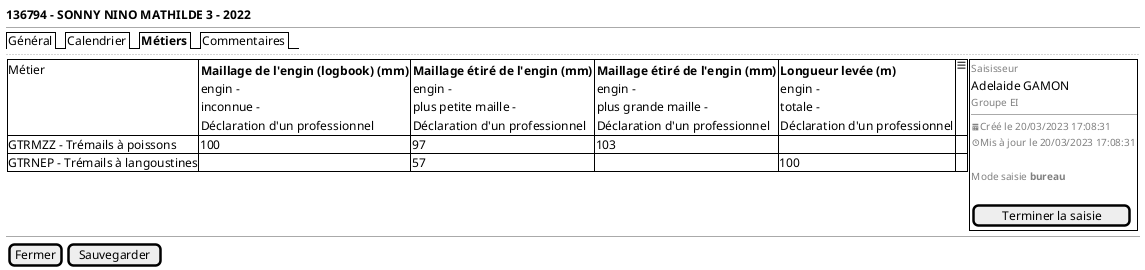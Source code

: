 @startsalt
{
  <b>136794 - SONNY NINO MATHILDE 3 - 2022
  --
  {/ Général | Calendrier | <b>Métiers | Commentaires }
  ..

  {
  {# Métier | {<b>Maillage de l'engin (logbook) (mm)
                engin -
                inconnue -
                Déclaration d'un professionnel} |
              {<b>Maillage étiré de l'engin (mm)
                engin -
                plus petite maille -
                Déclaration d'un professionnel} |
              {<b>Maillage étiré de l'engin (mm)
                engin -
                plus grande maille -
                Déclaration d'un professionnel} |
              {<b>Longueur levée (m)
                engin -
                totale -
                Déclaration d'un professionnel} | <&menu>
     GTRMZZ - Trémails à poissons | 100 | 97 | 103 | . | .
     GTRNEP - Trémails à langoustines | . | 57 | . | 100 | .
  } | {+
              { <font color=grey size=10>Saisisseur
              Adelaide GAMON
              <font color=grey size=10>Groupe EI
              --
              <font color=grey size=10><&calendar>Créé le 20/03/2023 17:08:31
              <font color=grey size=10><&clock>Mis à jour le 20/03/2023 17:08:31
              .
              <font color=grey size=10>Mode saisie <b>bureau
              .
              [ Terminer la saisie]
              }}}
  --
  { [Fermer] | [Sauvegarder] }
}
@endsalt
